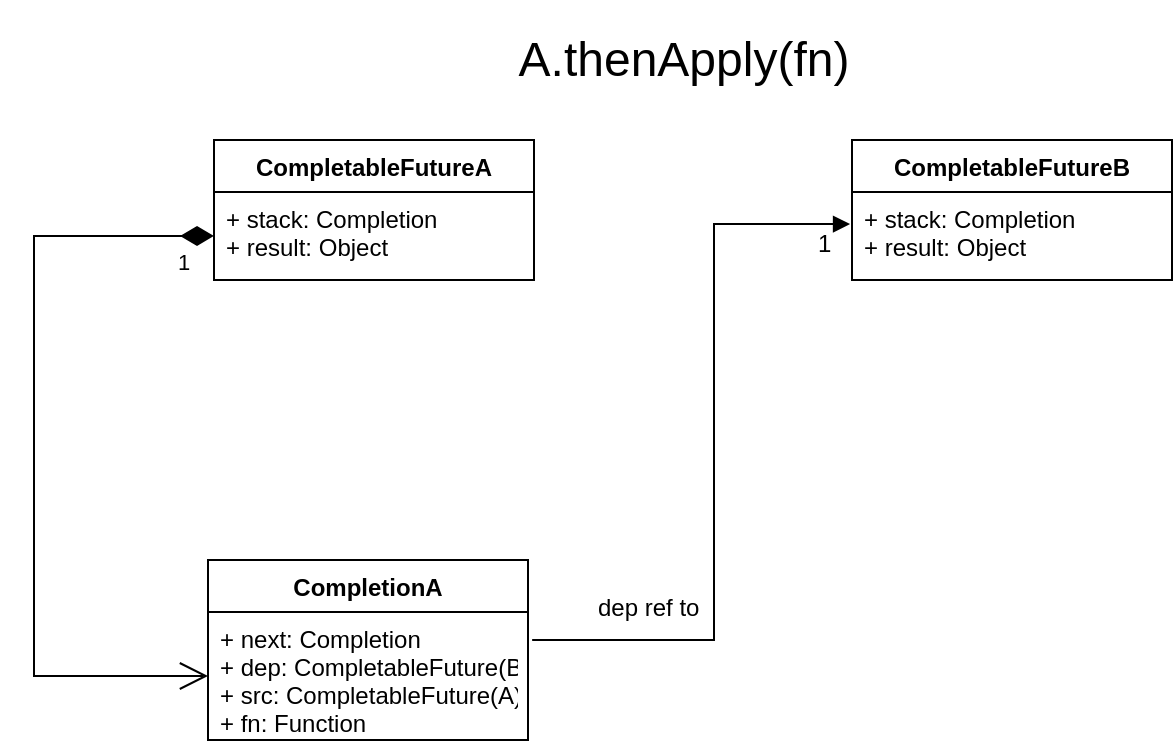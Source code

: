 <mxfile version="20.6.0" type="github" pages="4">
  <diagram id="C0RONLFH71mwAhmGzeT_" name="CompletableFuture">
    <mxGraphModel dx="1422" dy="882" grid="1" gridSize="10" guides="1" tooltips="1" connect="1" arrows="1" fold="1" page="1" pageScale="1" pageWidth="827" pageHeight="1169" math="0" shadow="0">
      <root>
        <mxCell id="0" />
        <mxCell id="1" parent="0" />
        <mxCell id="CJxb0Fy4q2eOk1ZuIJKJ-3" value="CompletableFutureA" style="swimlane;fontStyle=1;align=center;verticalAlign=top;childLayout=stackLayout;horizontal=1;startSize=26;horizontalStack=0;resizeParent=1;resizeParentMax=0;resizeLast=0;collapsible=1;marginBottom=0;" parent="1" vertex="1">
          <mxGeometry x="200" y="150" width="160" height="70" as="geometry" />
        </mxCell>
        <mxCell id="CJxb0Fy4q2eOk1ZuIJKJ-4" value="+ stack: Completion&#xa;+ result: Object&#xa;" style="text;strokeColor=none;fillColor=none;align=left;verticalAlign=top;spacingLeft=4;spacingRight=4;overflow=hidden;rotatable=0;points=[[0,0.5],[1,0.5]];portConstraint=eastwest;" parent="CJxb0Fy4q2eOk1ZuIJKJ-3" vertex="1">
          <mxGeometry y="26" width="160" height="44" as="geometry" />
        </mxCell>
        <mxCell id="CJxb0Fy4q2eOk1ZuIJKJ-7" value="CompletableFutureB" style="swimlane;fontStyle=1;align=center;verticalAlign=top;childLayout=stackLayout;horizontal=1;startSize=26;horizontalStack=0;resizeParent=1;resizeParentMax=0;resizeLast=0;collapsible=1;marginBottom=0;" parent="1" vertex="1">
          <mxGeometry x="519" y="150" width="160" height="70" as="geometry" />
        </mxCell>
        <mxCell id="CJxb0Fy4q2eOk1ZuIJKJ-8" value="+ stack: Completion&#xa;+ result: Object&#xa;" style="text;strokeColor=none;fillColor=none;align=left;verticalAlign=top;spacingLeft=4;spacingRight=4;overflow=hidden;rotatable=0;points=[[0,0.5],[1,0.5]];portConstraint=eastwest;" parent="CJxb0Fy4q2eOk1ZuIJKJ-7" vertex="1">
          <mxGeometry y="26" width="160" height="44" as="geometry" />
        </mxCell>
        <mxCell id="CJxb0Fy4q2eOk1ZuIJKJ-11" value="&lt;font style=&quot;font-size: 24px;&quot;&gt;A.thenApply(fn)&lt;/font&gt;" style="text;html=1;strokeColor=none;fillColor=none;align=center;verticalAlign=middle;whiteSpace=wrap;rounded=0;" parent="1" vertex="1">
          <mxGeometry x="290" y="80" width="290" height="60" as="geometry" />
        </mxCell>
        <mxCell id="CJxb0Fy4q2eOk1ZuIJKJ-12" value="CompletionA" style="swimlane;fontStyle=1;align=center;verticalAlign=top;childLayout=stackLayout;horizontal=1;startSize=26;horizontalStack=0;resizeParent=1;resizeParentMax=0;resizeLast=0;collapsible=1;marginBottom=0;" parent="1" vertex="1">
          <mxGeometry x="197" y="360" width="160" height="90" as="geometry" />
        </mxCell>
        <mxCell id="CJxb0Fy4q2eOk1ZuIJKJ-13" value="+ next: Completion&#xa;+ dep: CompletableFuture(B)&#xa;+ src: CompletableFuture(A)&#xa;+ fn: Function" style="text;strokeColor=none;fillColor=none;align=left;verticalAlign=top;spacingLeft=4;spacingRight=4;overflow=hidden;rotatable=0;points=[[0,0.5],[1,0.5]];portConstraint=eastwest;" parent="CJxb0Fy4q2eOk1ZuIJKJ-12" vertex="1">
          <mxGeometry y="26" width="160" height="64" as="geometry" />
        </mxCell>
        <mxCell id="hJxs7OIfOXCLA92cvjIa-4" value="1" style="endArrow=open;html=1;endSize=12;startArrow=diamondThin;startSize=14;startFill=1;edgeStyle=orthogonalEdgeStyle;align=left;verticalAlign=bottom;rounded=0;entryX=0;entryY=0.5;entryDx=0;entryDy=0;exitX=0;exitY=0.5;exitDx=0;exitDy=0;" edge="1" parent="1" source="CJxb0Fy4q2eOk1ZuIJKJ-4" target="CJxb0Fy4q2eOk1ZuIJKJ-13">
          <mxGeometry x="-0.899" y="22" relative="1" as="geometry">
            <mxPoint x="120" y="200" as="sourcePoint" />
            <mxPoint x="590" y="450" as="targetPoint" />
            <Array as="points">
              <mxPoint x="110" y="198" />
              <mxPoint x="110" y="418" />
            </Array>
            <mxPoint as="offset" />
          </mxGeometry>
        </mxCell>
        <mxCell id="hJxs7OIfOXCLA92cvjIa-9" value="dep ref to" style="endArrow=block;endFill=1;html=1;edgeStyle=orthogonalEdgeStyle;align=left;verticalAlign=top;rounded=0;fontSize=12;entryX=-0.006;entryY=0.364;entryDx=0;entryDy=0;entryPerimeter=0;exitX=1.013;exitY=0.219;exitDx=0;exitDy=0;exitPerimeter=0;" edge="1" parent="1" source="CJxb0Fy4q2eOk1ZuIJKJ-13" target="CJxb0Fy4q2eOk1ZuIJKJ-8">
          <mxGeometry x="-0.832" y="30" relative="1" as="geometry">
            <mxPoint x="450" y="400" as="sourcePoint" />
            <mxPoint x="490" y="270" as="targetPoint" />
            <Array as="points">
              <mxPoint x="450" y="400" />
              <mxPoint x="450" y="192" />
            </Array>
            <mxPoint as="offset" />
          </mxGeometry>
        </mxCell>
        <mxCell id="hJxs7OIfOXCLA92cvjIa-10" value="1" style="edgeLabel;resizable=0;html=1;align=left;verticalAlign=bottom;fontSize=12;" connectable="0" vertex="1" parent="hJxs7OIfOXCLA92cvjIa-9">
          <mxGeometry x="-1" relative="1" as="geometry">
            <mxPoint x="141" y="-190" as="offset" />
          </mxGeometry>
        </mxCell>
      </root>
    </mxGraphModel>
  </diagram>
  <diagram id="pVCTqq0Wxzu9TgRdUJml" name="Mixer TimeLine">
    <mxGraphModel dx="2249" dy="882" grid="1" gridSize="10" guides="1" tooltips="1" connect="1" arrows="1" fold="1" page="1" pageScale="1" pageWidth="827" pageHeight="1169" math="0" shadow="0">
      <root>
        <mxCell id="0" />
        <mxCell id="1" parent="0" />
        <mxCell id="O1A_i8BG4uaD9k0mqFoS-17" value="Return RecallCompletableFuture" style="edgeStyle=orthogonalEdgeStyle;rounded=0;orthogonalLoop=1;jettySize=auto;html=1;entryX=0.539;entryY=-0.011;entryDx=0;entryDy=0;entryPerimeter=0;strokeWidth=3;" parent="1" source="O1A_i8BG4uaD9k0mqFoS-2" target="O1A_i8BG4uaD9k0mqFoS-4" edge="1">
          <mxGeometry relative="1" as="geometry">
            <Array as="points">
              <mxPoint x="760" y="400" />
              <mxPoint x="760" y="180" />
              <mxPoint x="44" y="180" />
            </Array>
          </mxGeometry>
        </mxCell>
        <mxCell id="BcW8brjUkzbH18t2oQos-4" value="Async Invoke" style="edgeStyle=orthogonalEdgeStyle;rounded=0;orthogonalLoop=1;jettySize=auto;html=1;entryX=0;entryY=0.5;entryDx=0;entryDy=0;strokeWidth=3;dashed=1;" parent="1" source="O1A_i8BG4uaD9k0mqFoS-2" target="BcW8brjUkzbH18t2oQos-1" edge="1">
          <mxGeometry relative="1" as="geometry" />
        </mxCell>
        <mxCell id="O1A_i8BG4uaD9k0mqFoS-2" value="Main Filters Chain" style="rounded=1;whiteSpace=wrap;html=1;fillColor=#d5e8d4;strokeColor=#82b366;" parent="1" vertex="1">
          <mxGeometry x="340" y="370" width="380" height="60" as="geometry" />
        </mxCell>
        <mxCell id="O1A_i8BG4uaD9k0mqFoS-16" style="edgeStyle=orthogonalEdgeStyle;rounded=0;orthogonalLoop=1;jettySize=auto;html=1;entryX=0.5;entryY=1;entryDx=0;entryDy=0;dashed=1;strokeWidth=3;exitX=0.5;exitY=1;exitDx=0;exitDy=0;" parent="1" source="O1A_i8BG4uaD9k0mqFoS-3" target="O1A_i8BG4uaD9k0mqFoS-4" edge="1">
          <mxGeometry relative="1" as="geometry">
            <Array as="points">
              <mxPoint x="1405" y="860" />
              <mxPoint x="35" y="860" />
            </Array>
          </mxGeometry>
        </mxCell>
        <mxCell id="O1A_i8BG4uaD9k0mqFoS-18" value="Retrun AdResultList" style="edgeLabel;html=1;align=center;verticalAlign=middle;resizable=0;points=[];" parent="O1A_i8BG4uaD9k0mqFoS-16" vertex="1" connectable="0">
          <mxGeometry x="-0.097" relative="1" as="geometry">
            <mxPoint as="offset" />
          </mxGeometry>
        </mxCell>
        <mxCell id="O1A_i8BG4uaD9k0mqFoS-3" value="Recall Filters Chain" style="rounded=1;whiteSpace=wrap;html=1;fillColor=#4D9900;strokeColor=#82b366;" parent="1" vertex="1">
          <mxGeometry x="1210" y="690" width="390" height="60" as="geometry" />
        </mxCell>
        <mxCell id="O1A_i8BG4uaD9k0mqFoS-12" style="edgeStyle=orthogonalEdgeStyle;rounded=0;orthogonalLoop=1;jettySize=auto;html=1;entryX=0;entryY=0.5;entryDx=0;entryDy=0;strokeWidth=3;" parent="1" source="O1A_i8BG4uaD9k0mqFoS-4" target="O1A_i8BG4uaD9k0mqFoS-2" edge="1">
          <mxGeometry relative="1" as="geometry" />
        </mxCell>
        <mxCell id="O1A_i8BG4uaD9k0mqFoS-4" value="AdShowMixerServiceImpl" style="rounded=1;whiteSpace=wrap;html=1;strokeColor=#336600;fillColor=#4D9900;" parent="1" vertex="1">
          <mxGeometry x="-80" y="240" width="230" height="90" as="geometry" />
        </mxCell>
        <mxCell id="O1A_i8BG4uaD9k0mqFoS-6" style="edgeStyle=orthogonalEdgeStyle;rounded=0;orthogonalLoop=1;jettySize=auto;html=1;entryX=0;entryY=0.5;entryDx=0;entryDy=0;fillColor=#1ba1e2;strokeColor=#006EAF;strokeWidth=3;" parent="1" target="O1A_i8BG4uaD9k0mqFoS-4" edge="1">
          <mxGeometry relative="1" as="geometry">
            <mxPoint x="-190" y="285" as="sourcePoint" />
          </mxGeometry>
        </mxCell>
        <mxCell id="O1A_i8BG4uaD9k0mqFoS-9" value="Dubbo Worker ThreadPool" style="rounded=0;whiteSpace=wrap;html=1;strokeColor=#336600;fillColor=#4D9900;" parent="1" vertex="1">
          <mxGeometry x="-310" y="255" width="120" height="60" as="geometry" />
        </mxCell>
        <mxCell id="O1A_i8BG4uaD9k0mqFoS-11" style="edgeStyle=orthogonalEdgeStyle;rounded=0;orthogonalLoop=1;jettySize=auto;html=1;fillColor=#1ba1e2;strokeColor=#006EAF;strokeWidth=3;" parent="1" source="O1A_i8BG4uaD9k0mqFoS-10" target="O1A_i8BG4uaD9k0mqFoS-9" edge="1">
          <mxGeometry relative="1" as="geometry" />
        </mxCell>
        <mxCell id="O1A_i8BG4uaD9k0mqFoS-10" value="All Dispatcher" style="rounded=0;whiteSpace=wrap;html=1;strokeColor=#336600;fillColor=#4D9900;" parent="1" vertex="1">
          <mxGeometry x="-310" y="400" width="120" height="60" as="geometry" />
        </mxCell>
        <mxCell id="BcW8brjUkzbH18t2oQos-7" value="Then Apply" style="edgeStyle=orthogonalEdgeStyle;rounded=0;orthogonalLoop=1;jettySize=auto;html=1;entryX=0.5;entryY=0;entryDx=0;entryDy=0;strokeWidth=3;" parent="1" source="BcW8brjUkzbH18t2oQos-1" target="O1A_i8BG4uaD9k0mqFoS-3" edge="1">
          <mxGeometry relative="1" as="geometry" />
        </mxCell>
        <mxCell id="BcW8brjUkzbH18t2oQos-1" value="异步远程调用(RTB,Performance DSP,Brand DSP)" style="rounded=1;whiteSpace=wrap;html=1;strokeColor=#336600;fillColor=#4D9900;" parent="1" vertex="1">
          <mxGeometry x="720" y="525" width="480" height="60" as="geometry" />
        </mxCell>
        <mxCell id="BcW8brjUkzbH18t2oQos-3" value="" style="shape=curlyBracket;whiteSpace=wrap;html=1;rounded=1;flipH=1;strokeColor=#336600;fillColor=#4D9900;rotation=-90;strokeWidth=4;" parent="1" vertex="1">
          <mxGeometry x="1147.5" y="57.5" width="20" height="875" as="geometry" />
        </mxCell>
        <mxCell id="BcW8brjUkzbH18t2oQos-5" value="timeout 1000 ms" style="text;strokeColor=none;fillColor=none;html=1;fontSize=24;fontStyle=1;verticalAlign=middle;align=center;strokeWidth=4;" parent="1" vertex="1">
          <mxGeometry x="960" y="440" width="350" height="40" as="geometry" />
        </mxCell>
      </root>
    </mxGraphModel>
  </diagram>
  <diagram id="0so5fFlbrF4zDSjDR9ul" name="Performance Timeline">
    <mxGraphModel dx="1422" dy="882" grid="1" gridSize="10" guides="1" tooltips="1" connect="1" arrows="1" fold="1" page="1" pageScale="1" pageWidth="827" pageHeight="1169" math="0" shadow="0">
      <root>
        <mxCell id="0" />
        <mxCell id="1" parent="0" />
      </root>
    </mxGraphModel>
  </diagram>
  <diagram id="0vDXu_Gh7N7DuoiZQGMo" name="OnlineDebug Tool">
    <mxGraphModel dx="1422" dy="882" grid="1" gridSize="10" guides="1" tooltips="1" connect="1" arrows="1" fold="1" page="1" pageScale="1" pageWidth="827" pageHeight="1169" math="0" shadow="0">
      <root>
        <mxCell id="0" />
        <mxCell id="1" parent="0" />
      </root>
    </mxGraphModel>
  </diagram>
</mxfile>
